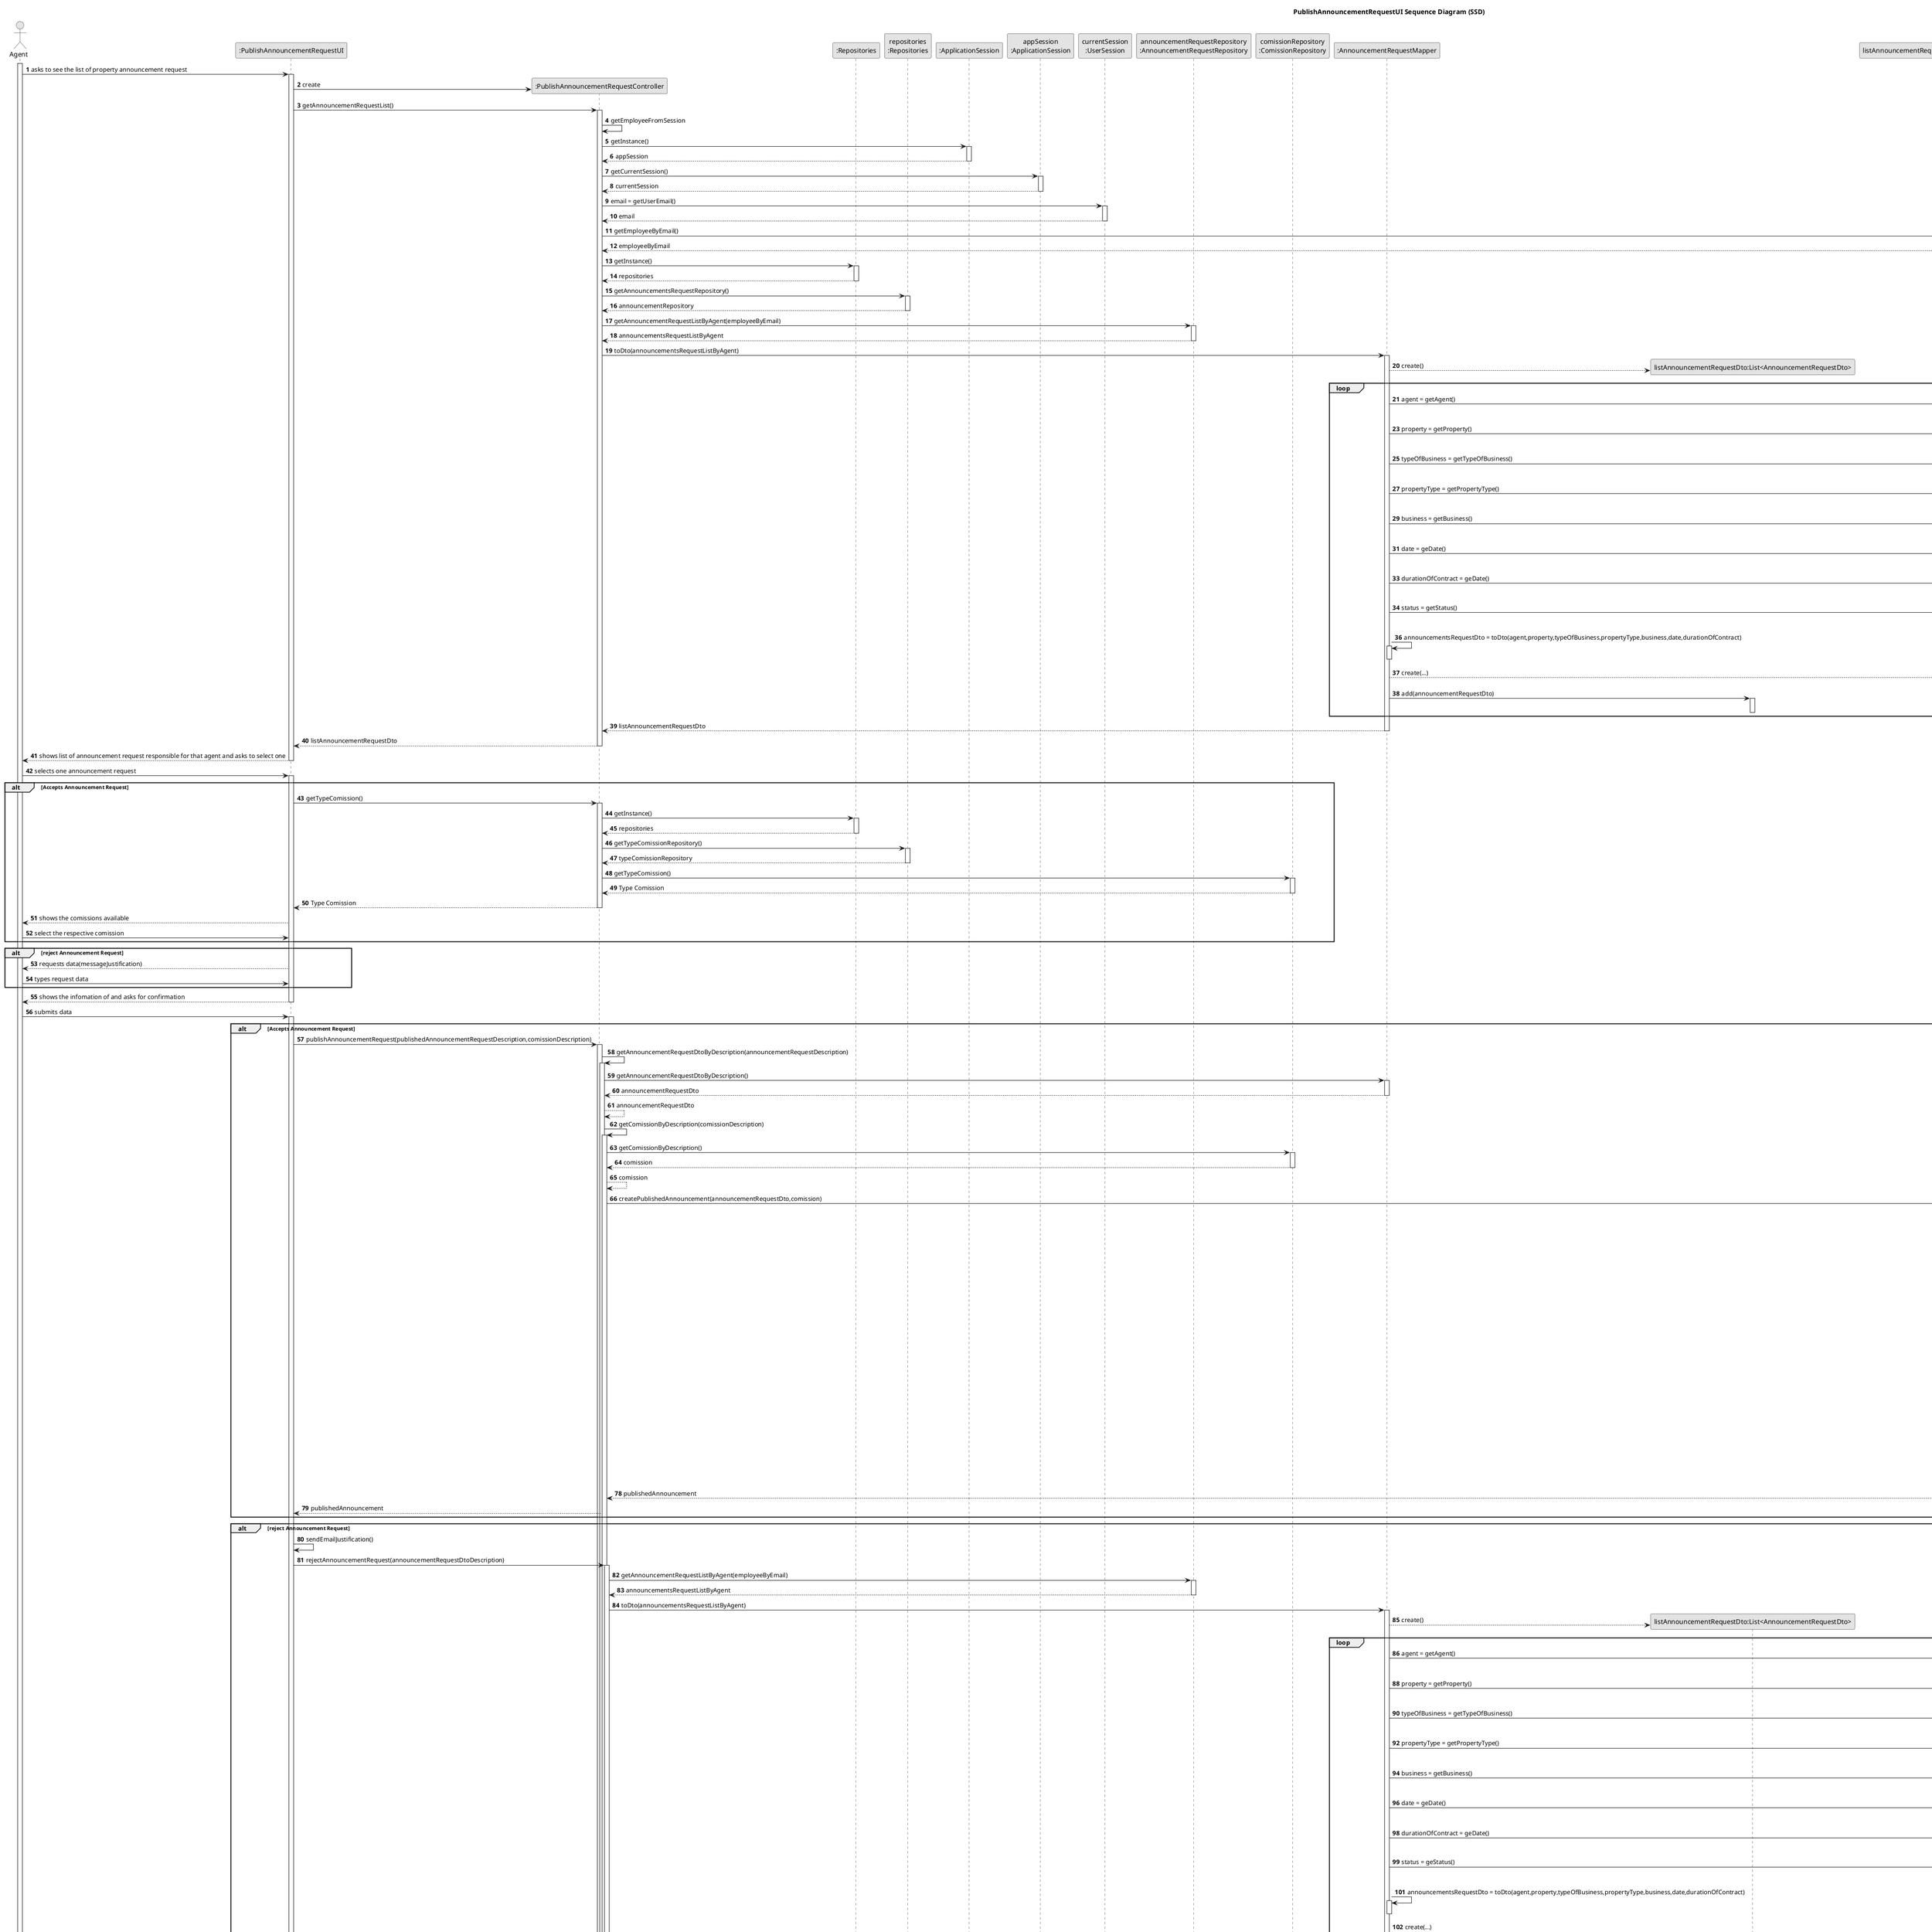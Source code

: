 @startuml

'https://plantuml.com/sequence-diagram

autonumber

@startuml
skinparam monochrome true
skinparam packageStyle rectangle
skinparam shadowing false

title PublishAnnouncementRequestUI Sequence Diagram (SSD)

autonumber

actor "Agent" as Agent
participant ":PublishAnnouncementRequestUI" as PublishAnnouncementRequestUI
participant ":PublishAnnouncementRequestController" as PublishAnnouncementRequestController
participant ":Repositories" as Singleton
participant "repositories\n:Repositories" as repositories
participant ":ApplicationSession" as AplicationSession
participant "appSession\n:ApplicationSession" as aplicationSession
participant "currentSession\n:UserSession" as UserSession
participant "announcementRequestRepository\n:AnnouncementRequestRepository" as AnnouncementRequestRepository
participant "comissionRepository\n:ComissionRepository" as ComissionRepository
participant ":AnnouncementRequestMapper" as AnnoucementRequestMapper
participant "listAnnouncementRequestDto:List<AnnouncementRequestDto>" as listAnnouncementRequestDto
participant "listAnnouncementRequest:List<AnnouncementRequest>" as listAnnouncementRequest
participant "announcementRequestDto:AnnouncementRequestDto" as AnnouncementRequestDto
participant "publishedAnnouncementRepository\n:PublishedAnnouncementRepository" as PublishAnnouncementRepository
participant "employeeRepository\n:EmployeeRepository" as EmployeeRepository
participant "PublishedAnnouncement" as PublishedAnnouncement

activate Agent

    Agent -> PublishAnnouncementRequestUI : asks to see the list of property announcement request
    activate PublishAnnouncementRequestUI

PublishAnnouncementRequestUI -> PublishAnnouncementRequestController**: create

PublishAnnouncementRequestUI -> PublishAnnouncementRequestController : getAnnouncementRequestList()
activate PublishAnnouncementRequestController

PublishAnnouncementRequestController -> PublishAnnouncementRequestController: getEmployeeFromSession

PublishAnnouncementRequestController -> AplicationSession: getInstance()
activate AplicationSession

AplicationSession --> PublishAnnouncementRequestController:appSession
deactivate AplicationSession

PublishAnnouncementRequestController -> aplicationSession :getCurrentSession()
activate aplicationSession

aplicationSession --> PublishAnnouncementRequestController:currentSession
deactivate aplicationSession

PublishAnnouncementRequestController -> UserSession :email = getUserEmail()
activate UserSession

UserSession --> PublishAnnouncementRequestController:email
deactivate UserSession

PublishAnnouncementRequestController ->EmployeeRepository:getEmployeeByEmail()
activate EmployeeRepository

EmployeeRepository --> PublishAnnouncementRequestController:employeeByEmail
deactivate EmployeeRepository




PublishAnnouncementRequestController -> Singleton: getInstance()
activate Singleton

Singleton --> PublishAnnouncementRequestController: repositories
deactivate Singleton

PublishAnnouncementRequestController -> repositories: getAnnouncementsRequestRepository()
activate repositories

repositories --> PublishAnnouncementRequestController:announcementRepository
deactivate repositories

PublishAnnouncementRequestController -> AnnouncementRequestRepository:getAnnouncementRequestListByAgent(employeeByEmail)
activate AnnouncementRequestRepository

AnnouncementRequestRepository --> PublishAnnouncementRequestController:announcementsRequestListByAgent
deactivate AnnouncementRequestRepository

PublishAnnouncementRequestController -> AnnoucementRequestMapper: toDto(announcementsRequestListByAgent)
activate AnnoucementRequestMapper

AnnoucementRequestMapper --> listAnnouncementRequestDto**: create()

loop

AnnoucementRequestMapper -> listAnnouncementRequest :agent = getAgent()
activate listAnnouncementRequest

AnnoucementRequestMapper -[hidden]> listAnnouncementRequest
deactivate listAnnouncementRequest

AnnoucementRequestMapper -> listAnnouncementRequest: property = getProperty()
activate listAnnouncementRequest

AnnoucementRequestMapper -[hidden]> listAnnouncementRequest
deactivate listAnnouncementRequest

AnnoucementRequestMapper -> listAnnouncementRequest: typeOfBusiness = getTypeOfBusiness()
activate listAnnouncementRequest

AnnoucementRequestMapper -[hidden]> listAnnouncementRequest
deactivate listAnnouncementRequest

AnnoucementRequestMapper -> listAnnouncementRequest: propertyType = getPropertyType()
activate listAnnouncementRequest

AnnoucementRequestMapper -[hidden]> listAnnouncementRequest
deactivate listAnnouncementRequest

AnnoucementRequestMapper -> listAnnouncementRequest: business = getBusiness()
activate listAnnouncementRequest

AnnoucementRequestMapper -[hidden]> listAnnouncementRequest
deactivate listAnnouncementRequest

AnnoucementRequestMapper -> listAnnouncementRequest: date = geDate()
activate listAnnouncementRequest

AnnoucementRequestMapper -[hidden]> listAnnouncementRequest
deactivate listAnnouncementRequest


AnnoucementRequestMapper -> listAnnouncementRequest: durationOfContract = geDate()
activate listAnnouncementRequest

deactivate listAnnouncementRequest

AnnoucementRequestMapper -> listAnnouncementRequest: status = getStatus()
activate listAnnouncementRequest

AnnoucementRequestMapper -[hidden]> listAnnouncementRequest
deactivate listAnnouncementRequest

AnnoucementRequestMapper -> AnnoucementRequestMapper : announcementsRequestDto = toDto(agent,property,typeOfBusiness,propertyType,business,date,durationOfContract)
activate AnnoucementRequestMapper

deactivate AnnoucementRequestMapper

AnnoucementRequestMapper --> AnnouncementRequestDto**: create(...)

AnnoucementRequestMapper -> listAnnouncementRequestDto: add(announcementRequestDto)
activate listAnnouncementRequestDto

deactivate listAnnouncementRequestDto
end

AnnoucementRequestMapper --> PublishAnnouncementRequestController: listAnnouncementRequestDto
deactivate AnnoucementRequestMapper
PublishAnnouncementRequestController --> PublishAnnouncementRequestUI:listAnnouncementRequestDto
deactivate PublishAnnouncementRequestController

     PublishAnnouncementRequestUI --> Agent : shows list of announcement request responsible for that agent and asks to select one
        deactivate PublishAnnouncementRequestUI

            Agent -> PublishAnnouncementRequestUI : selects one announcement request
            activate PublishAnnouncementRequestUI


alt Accepts Announcement Request
 PublishAnnouncementRequestUI -> PublishAnnouncementRequestController : getTypeComission()
           activate PublishAnnouncementRequestController

           PublishAnnouncementRequestController -> Singleton : getInstance()
           activate Singleton

           Singleton --> PublishAnnouncementRequestController : repositories
           deactivate Singleton

           PublishAnnouncementRequestController -> repositories : getTypeComissionRepository()
           activate repositories

           repositories --> PublishAnnouncementRequestController : typeComissionRepository
           deactivate repositories

               PublishAnnouncementRequestController -> ComissionRepository : getTypeComission()
                activate ComissionRepository

                ComissionRepository --> PublishAnnouncementRequestController : Type Comission
                deactivate ComissionRepository

           PublishAnnouncementRequestController --> PublishAnnouncementRequestUI : Type Comission
           deactivate PublishAnnouncementRequestController




PublishAnnouncementRequestUI --> Agent:shows the comissions available
deactivate System

Agent -> PublishAnnouncementRequestUI:select the respective comission
deactivate System
end

alt reject Announcement Request


PublishAnnouncementRequestUI --> Agent:requests data(messageJustification)
deactivate System

Agent -> PublishAnnouncementRequestUI:types request data
activate System
end

PublishAnnouncementRequestUI --> Agent:shows the infomation of and asks for confirmation
deactivate PublishAnnouncementRequestUI

 Agent -> PublishAnnouncementRequestUI : submits data
    activate PublishAnnouncementRequestUI

alt Accepts Announcement Request
PublishAnnouncementRequestUI -> PublishAnnouncementRequestController:publishAnnouncementRequest(publishedAnnouncementRequestDescription,comissionDescription)
activate PublishAnnouncementRequestController

PublishAnnouncementRequestController -> PublishAnnouncementRequestController:getAnnouncementRequestDtoByDescription(announcementRequestDescription)
activate PublishAnnouncementRequestController


PublishAnnouncementRequestController -> AnnoucementRequestMapper :getAnnouncementRequestDtoByDescription()
activate AnnoucementRequestMapper

AnnoucementRequestMapper --> PublishAnnouncementRequestController:announcementRequestDto
deactivate AnnoucementRequestMapper

PublishAnnouncementRequestController--> PublishAnnouncementRequestController:announcementRequestDto


PublishAnnouncementRequestController -> PublishAnnouncementRequestController:getComissionByDescription(comissionDescription)
activate PublishAnnouncementRequestController

PublishAnnouncementRequestController -> ComissionRepository:getComissionByDescription()
activate ComissionRepository

PublishAnnouncementRequestController <-- ComissionRepository:comission
deactivate ComissionRepository

PublishAnnouncementRequestController --> PublishAnnouncementRequestController:comission

PublishAnnouncementRequestController -> PublishAnnouncementRepository:createPublishedAnnouncement(announcementRequestDto,comission)
activate PublishAnnouncementRepository

PublishAnnouncementRepository -> PublishedAnnouncement** : createPublishedAnnouncement(announcementRequestDto,comission)
activate PublishedAnnouncement
PublishedAnnouncement -> announcementRequestDto:date = getDate()
activate announcementRequestDto
deactivate announcementRequestDto
PublishedAnnouncement -> announcementRequestDto:typeOfBusiness = getTypeOfBusiness()
activate announcementRequestDto
deactivate announcementRequestDto
PublishedAnnouncement -> announcementRequestDto:property = getProperty()
activate announcementRequestDto
deactivate announcementRequestDto
PublishedAnnouncement -> announcementRequestDto:propertyType = getPropertyType()
activate announcementRequestDto
deactivate announcementRequestDto
PublishedAnnouncement -> announcementRequestDto:business = getBusiness()
activate announcementRequestDto
deactivate announcementRequestDto
PublishedAnnouncement -> announcementRequestDto:durationOfContract = getDurationOfContract()
activate announcementRequestDto
deactivate announcementRequestDto

deactivate PublishedAnnouncement
             PublishAnnouncementRepository -> PublishAnnouncementRepository : addPublishedAnnouncement(publishedAnnouncement)
             activate PublishAnnouncementRepository

             PublishAnnouncementRepository -> PublishAnnouncementRepository : validatePublishedAnnoncement(publishedAnnouncement)
              activate PublishAnnouncementRepository
               PublishAnnouncementRepository --> PublishAnnouncementRepository
               deactivate PublishAnnouncementRepository
                PublishAnnouncementRepository--> PublishAnnouncementRepository
                deactivate PublishAnnouncementRepository


PublishAnnouncementRepository --> PublishAnnouncementRequestController:publishedAnnouncement
deactivate PublishAnnouncementRepository

PublishAnnouncementRequestController --> PublishAnnouncementRequestUI:publishedAnnouncement
end

alt reject Announcement Request

 PublishAnnouncementRequestUI -> PublishAnnouncementRequestUI: sendEmailJustification()


PublishAnnouncementRequestUI -> PublishAnnouncementRequestController:rejectAnnouncementRequest(announcementRequestDtoDescription)
activate PublishAnnouncementRequestController

PublishAnnouncementRequestController -> AnnouncementRequestRepository:getAnnouncementRequestListByAgent(employeeByEmail)
activate AnnouncementRequestRepository

AnnouncementRequestRepository --> PublishAnnouncementRequestController:announcementsRequestListByAgent
deactivate AnnouncementRequestRepository

PublishAnnouncementRequestController -> AnnoucementRequestMapper: toDto(announcementsRequestListByAgent)
activate AnnoucementRequestMapper

AnnoucementRequestMapper --> listAnnouncementRequestDto**: create()

loop

AnnoucementRequestMapper -> listAnnouncementRequest :agent = getAgent()
activate listAnnouncementRequest

AnnoucementRequestMapper -[hidden]> listAnnouncementRequest
deactivate listAnnouncementRequest

AnnoucementRequestMapper -> listAnnouncementRequest: property = getProperty()
activate listAnnouncementRequest

AnnoucementRequestMapper -[hidden]> listAnnouncementRequest
deactivate listAnnouncementRequest

AnnoucementRequestMapper -> listAnnouncementRequest: typeOfBusiness = getTypeOfBusiness()
activate listAnnouncementRequest

AnnoucementRequestMapper -[hidden]> listAnnouncementRequest
deactivate listAnnouncementRequest

AnnoucementRequestMapper -> listAnnouncementRequest: propertyType = getPropertyType()
activate listAnnouncementRequest

AnnoucementRequestMapper -[hidden]> listAnnouncementRequest
deactivate listAnnouncementRequest

AnnoucementRequestMapper -> listAnnouncementRequest: business = getBusiness()
activate listAnnouncementRequest

AnnoucementRequestMapper -[hidden]> listAnnouncementRequest
deactivate listAnnouncementRequest

AnnoucementRequestMapper -> listAnnouncementRequest: date = geDate()
activate listAnnouncementRequest

AnnoucementRequestMapper -[hidden]> listAnnouncementRequest
deactivate listAnnouncementRequest


AnnoucementRequestMapper -> listAnnouncementRequest: durationOfContract = geDate()
activate listAnnouncementRequest

deactivate listAnnouncementRequest

AnnoucementRequestMapper -> listAnnouncementRequest: status = geStatus()
activate listAnnouncementRequest

AnnoucementRequestMapper -[hidden]> listAnnouncementRequest
deactivate listAnnouncementRequest

AnnoucementRequestMapper -> AnnoucementRequestMapper : announcementsRequestDto = toDto(agent,property,typeOfBusiness,propertyType,business,date,durationOfContract)
activate AnnoucementRequestMapper

deactivate AnnoucementRequestMapper

AnnoucementRequestMapper --> AnnouncementRequestDto**: create(...)

AnnoucementRequestMapper -> listAnnouncementRequestDto: add(announcementRequestDto)
activate listAnnouncementRequestDto

deactivate listAnnouncementRequestDto
end

AnnoucementRequestMapper --> PublishAnnouncementRequestController: listAnnouncementRequestDto
deactivate AnnoucementRequestMapper

PublishAnnouncementRequestController -> AnnoucementRequestMapper:getAnnouncementRequestDtoByDescription(announcementRequestDtos,announcementRequestDtoDescription)
activate AnnoucementRequestMapper

AnnoucementRequestMapper --> PublishAnnouncementRequestController: getAnnouncementRequestDtoByDescription
deactivate AnnoucementRequestMapper

PublishAnnouncementRequestController -> AnnouncementRequestRepository:rejectAnnouncementRequest(announcementRequestDto)
activate AnnouncementRequestRepository
deactivate AnnouncementRequestRepository


end

        PublishAnnouncementRequestUI --> Agent : displays operation success
    deactivate PublishAnnouncementRequestUI



@enduml
